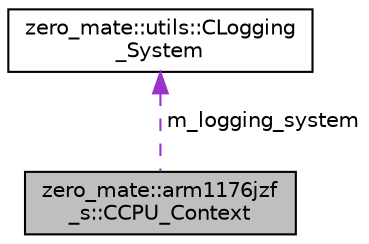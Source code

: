 digraph "zero_mate::arm1176jzf_s::CCPU_Context"
{
 // LATEX_PDF_SIZE
  bgcolor="transparent";
  edge [fontname="Helvetica",fontsize="10",labelfontname="Helvetica",labelfontsize="10"];
  node [fontname="Helvetica",fontsize="10",shape=record];
  Node1 [label="zero_mate::arm1176jzf\l_s::CCPU_Context",height=0.2,width=0.4,color="black", fillcolor="grey75", style="filled", fontcolor="black",tooltip=" "];
  Node2 -> Node1 [dir="back",color="darkorchid3",fontsize="10",style="dashed",label=" m_logging_system" ,fontname="Helvetica"];
  Node2 [label="zero_mate::utils::CLogging\l_System",height=0.2,width=0.4,color="black",URL="$classzero__mate_1_1utils_1_1CLogging__System.html",tooltip=" "];
}

